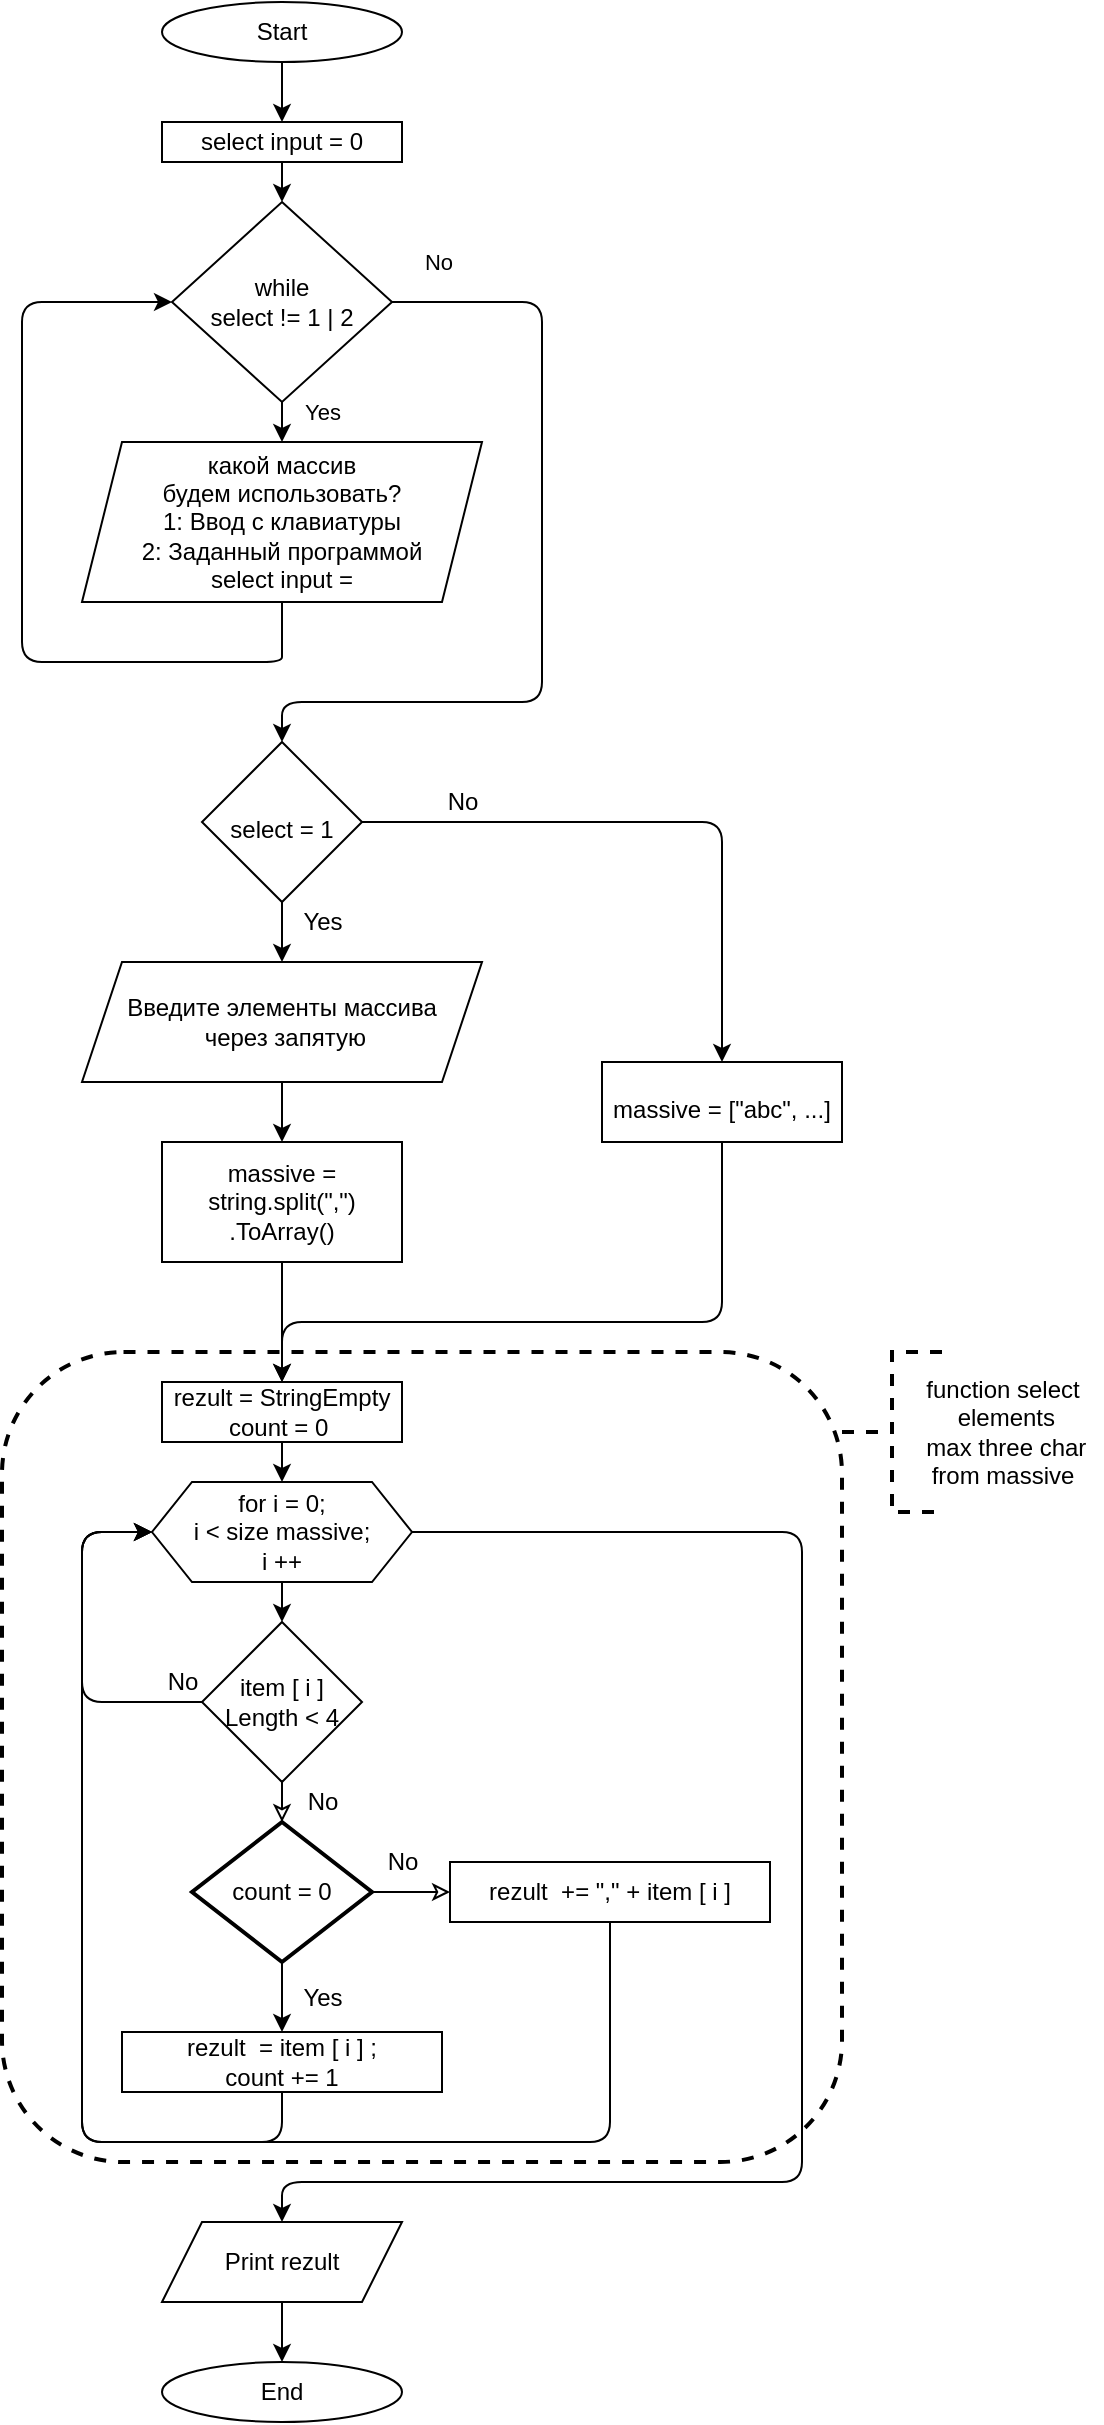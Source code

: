 <mxfile version="17.5.0" type="device"><diagram id="CgLSC6A_80A0bIQbenY6" name="Page-1"><mxGraphModel dx="1098" dy="622" grid="1" gridSize="10" guides="1" tooltips="1" connect="1" arrows="1" fold="1" page="1" pageScale="1" pageWidth="827" pageHeight="1169" math="0" shadow="0"><root><mxCell id="0"/><mxCell id="1" parent="0"/><mxCell id="4" value="" style="edgeStyle=none;html=1;" parent="1" source="2" target="3" edge="1"><mxGeometry relative="1" as="geometry"/></mxCell><mxCell id="2" value="Start" style="ellipse;whiteSpace=wrap;html=1;" parent="1" vertex="1"><mxGeometry x="270" y="10" width="120" height="30" as="geometry"/></mxCell><mxCell id="7" value="" style="edgeStyle=none;html=1;" parent="1" source="3" target="6" edge="1"><mxGeometry relative="1" as="geometry"/></mxCell><mxCell id="3" value="select input = 0" style="whiteSpace=wrap;html=1;" parent="1" vertex="1"><mxGeometry x="270" y="70" width="120" height="20" as="geometry"/></mxCell><mxCell id="9" value="Yes" style="edgeStyle=none;html=1;entryX=0.5;entryY=0;entryDx=0;entryDy=0;" parent="1" source="6" target="8" edge="1"><mxGeometry x="-0.5" y="20" relative="1" as="geometry"><Array as="points"><mxPoint x="330" y="220"/></Array><mxPoint as="offset"/></mxGeometry></mxCell><mxCell id="12" value="No" style="edgeStyle=none;html=1;entryX=0.5;entryY=0;entryDx=0;entryDy=0;" parent="1" source="6" target="17" edge="1"><mxGeometry x="-0.895" y="20" relative="1" as="geometry"><mxPoint x="331.135" y="410.214" as="targetPoint"/><Array as="points"><mxPoint x="460" y="160"/><mxPoint x="460" y="360"/><mxPoint x="330" y="360"/><mxPoint x="330" y="380"/></Array><mxPoint as="offset"/></mxGeometry></mxCell><mxCell id="6" value="while&lt;br&gt;select != 1 | 2" style="rhombus;whiteSpace=wrap;html=1;" parent="1" vertex="1"><mxGeometry x="275" y="110" width="110" height="100" as="geometry"/></mxCell><mxCell id="15" style="edgeStyle=none;html=1;entryX=0;entryY=0.5;entryDx=0;entryDy=0;" parent="1" source="8" target="6" edge="1"><mxGeometry relative="1" as="geometry"><Array as="points"><mxPoint x="330" y="330"/><mxPoint x="330" y="340"/><mxPoint x="200" y="340"/><mxPoint x="200" y="160"/></Array></mxGeometry></mxCell><mxCell id="8" value="какой массив &lt;br&gt;будем использовать?&lt;br&gt;1: Ввод с клавиатуры&lt;br&gt;2: Заданный программой&lt;br&gt;select input =" style="shape=parallelogram;perimeter=parallelogramPerimeter;whiteSpace=wrap;html=1;fixedSize=1;" parent="1" vertex="1"><mxGeometry x="230" y="230" width="200" height="80" as="geometry"/></mxCell><mxCell id="19" value="Yes" style="edgeStyle=none;html=1;fontSize=12;" parent="1" source="17" target="20" edge="1"><mxGeometry x="-0.333" y="20" relative="1" as="geometry"><mxPoint x="330" y="490" as="targetPoint"/><mxPoint as="offset"/></mxGeometry></mxCell><mxCell id="22" value="No" style="edgeStyle=none;html=1;fontSize=12;" parent="1" source="17" target="21" edge="1"><mxGeometry x="-0.667" y="10" relative="1" as="geometry"><Array as="points"><mxPoint x="550" y="420"/></Array><mxPoint as="offset"/></mxGeometry></mxCell><mxCell id="17" value="&lt;font style=&quot;font-size: 12px&quot;&gt;select = 1&lt;/font&gt;" style="rhombus;whiteSpace=wrap;html=1;fontSize=20;" parent="1" vertex="1"><mxGeometry x="290" y="380" width="80" height="80" as="geometry"/></mxCell><mxCell id="26" value="" style="edgeStyle=none;html=1;fontSize=12;" parent="1" source="20" target="25" edge="1"><mxGeometry relative="1" as="geometry"/></mxCell><mxCell id="20" value="Введите элементы массива&lt;br&gt;&amp;nbsp;через запятую" style="shape=parallelogram;perimeter=parallelogramPerimeter;whiteSpace=wrap;html=1;fixedSize=1;fontSize=12;" parent="1" vertex="1"><mxGeometry x="230" y="490" width="200" height="60" as="geometry"/></mxCell><mxCell id="31" style="edgeStyle=none;html=1;entryX=0.5;entryY=0;entryDx=0;entryDy=0;fontSize=12;" parent="1" source="21" target="36" edge="1"><mxGeometry relative="1" as="geometry"><Array as="points"><mxPoint x="550" y="670"/><mxPoint x="330" y="670"/></Array></mxGeometry></mxCell><mxCell id="21" value="&lt;span style=&quot;font-size: 12px&quot;&gt;massive = [&quot;abc&quot;, ...]&lt;/span&gt;" style="whiteSpace=wrap;html=1;fontSize=20;" parent="1" vertex="1"><mxGeometry x="490" y="540" width="120" height="40" as="geometry"/></mxCell><mxCell id="29" style="edgeStyle=none;html=1;exitX=0.5;exitY=1;exitDx=0;exitDy=0;fontSize=12;entryX=0.5;entryY=0;entryDx=0;entryDy=0;" parent="1" source="25" target="36" edge="1"><mxGeometry relative="1" as="geometry"><mxPoint x="330" y="660" as="targetPoint"/></mxGeometry></mxCell><mxCell id="25" value="massive = string.split(&quot;,&quot;)&lt;br&gt;.ToArray()" style="whiteSpace=wrap;html=1;" parent="1" vertex="1"><mxGeometry x="270" y="580" width="120" height="60" as="geometry"/></mxCell><mxCell id="39" value="" style="edgeStyle=none;html=1;fontSize=12;" parent="1" source="34" target="38" edge="1"><mxGeometry relative="1" as="geometry"/></mxCell><mxCell id="34" value="Print rezult" style="shape=parallelogram;perimeter=parallelogramPerimeter;whiteSpace=wrap;html=1;fixedSize=1;fontSize=12;" parent="1" vertex="1"><mxGeometry x="270" y="1120" width="120" height="40" as="geometry"/></mxCell><mxCell id="36" value="rezult = StringEmpty&lt;br&gt;count = 0&amp;nbsp;" style="rounded=0;whiteSpace=wrap;html=1;fontSize=12;" parent="1" vertex="1"><mxGeometry x="270" y="700" width="120" height="30" as="geometry"/></mxCell><mxCell id="38" value="End" style="ellipse;whiteSpace=wrap;html=1;" parent="1" vertex="1"><mxGeometry x="270" y="1190" width="120" height="30" as="geometry"/></mxCell><mxCell id="41" value="" style="strokeWidth=2;html=1;shape=mxgraph.flowchart.annotation_2;align=left;labelPosition=right;pointerEvents=1;fontSize=12;dashed=1;" parent="1" vertex="1"><mxGeometry x="610" y="685" width="50" height="80" as="geometry"/></mxCell><mxCell id="44" value="&lt;span&gt;function select&lt;br&gt;&amp;nbsp;elements&lt;br&gt;&amp;nbsp;max three char &lt;br&gt;from massive&lt;/span&gt;" style="text;html=1;align=center;verticalAlign=middle;resizable=0;points=[];autosize=1;strokeColor=none;fillColor=none;fontSize=12;" parent="1" vertex="1"><mxGeometry x="640" y="695" width="100" height="60" as="geometry"/></mxCell><mxCell id="48" value="" style="edgeStyle=none;html=1;fontSize=12;endArrow=classic;endFill=1;strokeWidth=1;exitX=0.5;exitY=1;exitDx=0;exitDy=0;" parent="1" source="36" target="47" edge="1"><mxGeometry relative="1" as="geometry"><mxPoint x="330" y="760" as="sourcePoint"/></mxGeometry></mxCell><mxCell id="50" value="" style="edgeStyle=none;html=1;fontSize=12;endArrow=classic;endFill=1;strokeWidth=1;" parent="1" source="47" target="49" edge="1"><mxGeometry relative="1" as="geometry"/></mxCell><mxCell id="57" value="" style="edgeStyle=none;html=1;fontSize=12;endArrow=classic;endFill=1;strokeWidth=1;entryX=0.5;entryY=0;entryDx=0;entryDy=0;" parent="1" source="47" target="34" edge="1"><mxGeometry relative="1" as="geometry"><mxPoint x="330" y="1019" as="targetPoint"/><Array as="points"><mxPoint x="590" y="775"/><mxPoint x="590" y="1100"/><mxPoint x="330" y="1100"/></Array></mxGeometry></mxCell><mxCell id="47" value="for i = 0; &lt;br&gt;i &amp;lt; size massive;&lt;br&gt;i ++" style="shape=hexagon;perimeter=hexagonPerimeter2;whiteSpace=wrap;html=1;fixedSize=1;" parent="1" vertex="1"><mxGeometry x="265" y="750" width="130" height="50" as="geometry"/></mxCell><mxCell id="52" value="Yes" style="edgeStyle=none;html=1;fontSize=12;endArrow=classic;endFill=1;strokeWidth=1;startArrow=none;" parent="1" source="60" target="51" edge="1"><mxGeometry y="20" relative="1" as="geometry"><mxPoint as="offset"/></mxGeometry></mxCell><mxCell id="53" value="No" style="edgeStyle=none;html=1;entryX=0;entryY=0.5;entryDx=0;entryDy=0;fontSize=12;endArrow=classic;endFill=1;strokeWidth=1;" parent="1" source="49" target="47" edge="1"><mxGeometry x="-0.889" y="-10" relative="1" as="geometry"><Array as="points"><mxPoint x="230" y="860"/><mxPoint x="230" y="775"/></Array><mxPoint as="offset"/></mxGeometry></mxCell><mxCell id="49" value="item [ i ] Length &amp;lt; 4" style="rhombus;whiteSpace=wrap;html=1;" parent="1" vertex="1"><mxGeometry x="290" y="820" width="80" height="80" as="geometry"/></mxCell><mxCell id="54" style="edgeStyle=none;html=1;entryX=0;entryY=0.5;entryDx=0;entryDy=0;fontSize=12;endArrow=classic;endFill=1;strokeWidth=1;" parent="1" source="51" target="47" edge="1"><mxGeometry relative="1" as="geometry"><Array as="points"><mxPoint x="330" y="1080"/><mxPoint x="230" y="1080"/><mxPoint x="230" y="775"/></Array></mxGeometry></mxCell><mxCell id="51" value="rezult&amp;nbsp; = item [ i ] ;&lt;br&gt;count += 1" style="whiteSpace=wrap;html=1;" parent="1" vertex="1"><mxGeometry x="250" y="1025" width="160" height="30" as="geometry"/></mxCell><mxCell id="59" value="" style="rounded=1;whiteSpace=wrap;html=1;dashed=1;fontSize=12;fillColor=none;strokeWidth=2;shadow=0;" parent="1" vertex="1"><mxGeometry x="190" y="685" width="420" height="405" as="geometry"/></mxCell><mxCell id="63" value="No" style="edgeStyle=none;html=1;exitX=1;exitY=0.5;exitDx=0;exitDy=0;exitPerimeter=0;entryX=0;entryY=0.5;entryDx=0;entryDy=0;fontSize=12;endArrow=classic;endFill=0;strokeWidth=1;" parent="1" source="60" target="62" edge="1"><mxGeometry x="-0.231" y="15" relative="1" as="geometry"><mxPoint as="offset"/></mxGeometry></mxCell><mxCell id="60" value="count = 0" style="strokeWidth=2;html=1;shape=mxgraph.flowchart.decision;whiteSpace=wrap;rounded=1;shadow=0;fontSize=12;fillColor=none;" parent="1" vertex="1"><mxGeometry x="285" y="920" width="90" height="70" as="geometry"/></mxCell><mxCell id="61" value="No" style="edgeStyle=none;html=1;fontSize=12;endArrow=classic;endFill=0;strokeWidth=1;" parent="1" source="49" target="60" edge="1"><mxGeometry y="20" relative="1" as="geometry"><mxPoint x="330" y="900" as="sourcePoint"/><mxPoint x="330" y="1025" as="targetPoint"/><mxPoint as="offset"/></mxGeometry></mxCell><mxCell id="64" style="edgeStyle=none;html=1;entryX=0;entryY=0.5;entryDx=0;entryDy=0;fontSize=12;endArrow=classic;endFill=0;strokeWidth=1;" parent="1" source="62" target="47" edge="1"><mxGeometry relative="1" as="geometry"><Array as="points"><mxPoint x="494" y="1080"/><mxPoint x="230" y="1080"/><mxPoint x="230" y="775"/></Array></mxGeometry></mxCell><mxCell id="62" value="rezult&amp;nbsp; += &quot;,&quot; + item [ i ]" style="whiteSpace=wrap;html=1;" parent="1" vertex="1"><mxGeometry x="414" y="940" width="160" height="30" as="geometry"/></mxCell></root></mxGraphModel></diagram></mxfile>